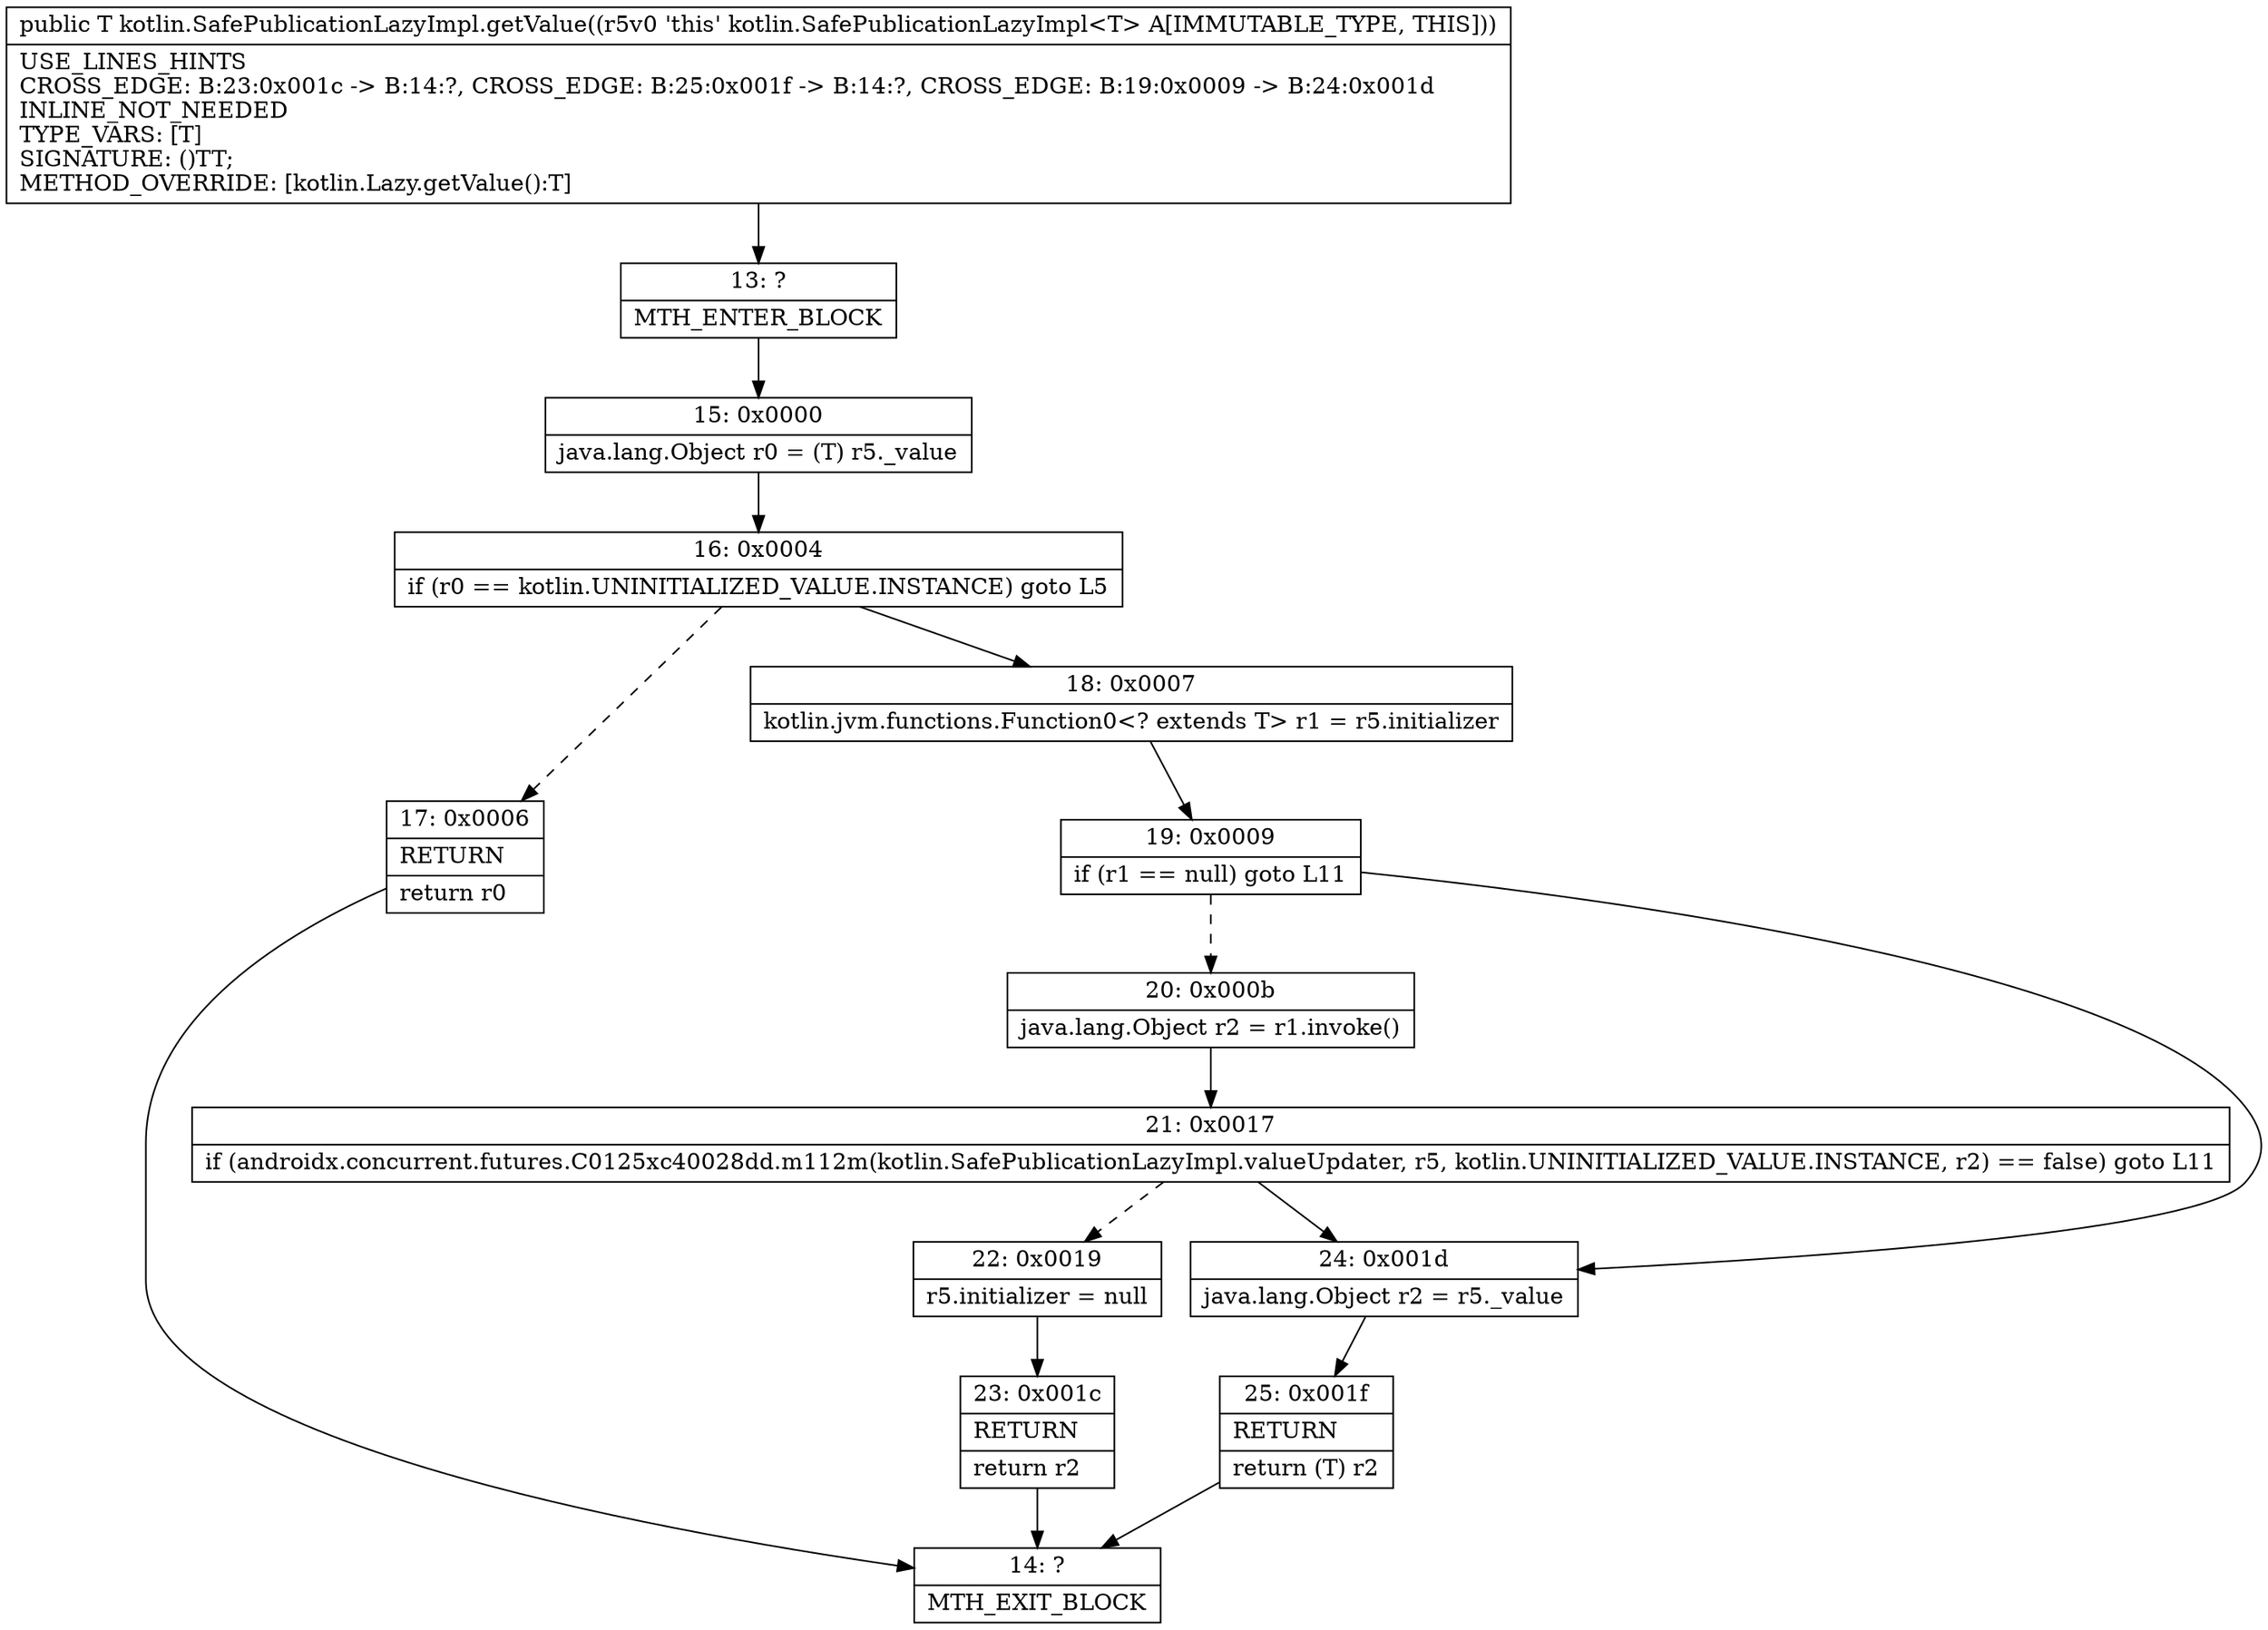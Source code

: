 digraph "CFG forkotlin.SafePublicationLazyImpl.getValue()Ljava\/lang\/Object;" {
Node_13 [shape=record,label="{13\:\ ?|MTH_ENTER_BLOCK\l}"];
Node_15 [shape=record,label="{15\:\ 0x0000|java.lang.Object r0 = (T) r5._value\l}"];
Node_16 [shape=record,label="{16\:\ 0x0004|if (r0 == kotlin.UNINITIALIZED_VALUE.INSTANCE) goto L5\l}"];
Node_17 [shape=record,label="{17\:\ 0x0006|RETURN\l|return r0\l}"];
Node_14 [shape=record,label="{14\:\ ?|MTH_EXIT_BLOCK\l}"];
Node_18 [shape=record,label="{18\:\ 0x0007|kotlin.jvm.functions.Function0\<? extends T\> r1 = r5.initializer\l}"];
Node_19 [shape=record,label="{19\:\ 0x0009|if (r1 == null) goto L11\l}"];
Node_20 [shape=record,label="{20\:\ 0x000b|java.lang.Object r2 = r1.invoke()\l}"];
Node_21 [shape=record,label="{21\:\ 0x0017|if (androidx.concurrent.futures.C0125xc40028dd.m112m(kotlin.SafePublicationLazyImpl.valueUpdater, r5, kotlin.UNINITIALIZED_VALUE.INSTANCE, r2) == false) goto L11\l}"];
Node_22 [shape=record,label="{22\:\ 0x0019|r5.initializer = null\l}"];
Node_23 [shape=record,label="{23\:\ 0x001c|RETURN\l|return r2\l}"];
Node_24 [shape=record,label="{24\:\ 0x001d|java.lang.Object r2 = r5._value\l}"];
Node_25 [shape=record,label="{25\:\ 0x001f|RETURN\l|return (T) r2\l}"];
MethodNode[shape=record,label="{public T kotlin.SafePublicationLazyImpl.getValue((r5v0 'this' kotlin.SafePublicationLazyImpl\<T\> A[IMMUTABLE_TYPE, THIS]))  | USE_LINES_HINTS\lCROSS_EDGE: B:23:0x001c \-\> B:14:?, CROSS_EDGE: B:25:0x001f \-\> B:14:?, CROSS_EDGE: B:19:0x0009 \-\> B:24:0x001d\lINLINE_NOT_NEEDED\lTYPE_VARS: [T]\lSIGNATURE: ()TT;\lMETHOD_OVERRIDE: [kotlin.Lazy.getValue():T]\l}"];
MethodNode -> Node_13;Node_13 -> Node_15;
Node_15 -> Node_16;
Node_16 -> Node_17[style=dashed];
Node_16 -> Node_18;
Node_17 -> Node_14;
Node_18 -> Node_19;
Node_19 -> Node_20[style=dashed];
Node_19 -> Node_24;
Node_20 -> Node_21;
Node_21 -> Node_22[style=dashed];
Node_21 -> Node_24;
Node_22 -> Node_23;
Node_23 -> Node_14;
Node_24 -> Node_25;
Node_25 -> Node_14;
}


